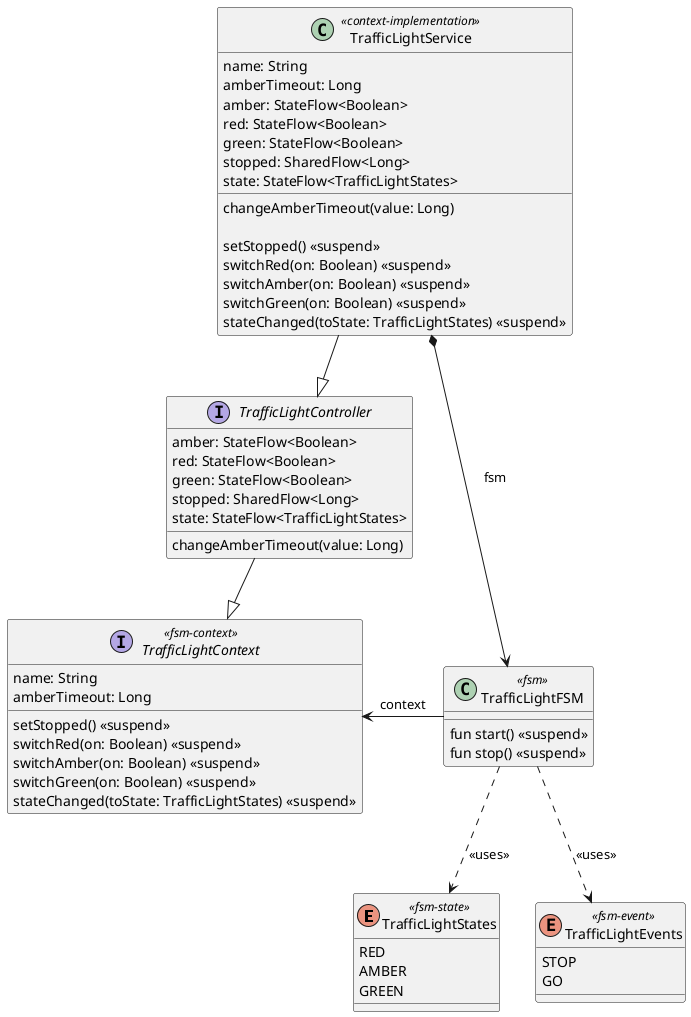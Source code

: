 @startuml

enum TrafficLightStates <<fsm-state>> {
    RED
    AMBER
    GREEN
}

enum TrafficLightEvents <<fsm-event>> {
    STOP
    GO
}
interface TrafficLightContext <<fsm-context>> {
    name: String
    amberTimeout: Long
    setStopped() <<suspend>>
    switchRed(on: Boolean) <<suspend>>
    switchAmber(on: Boolean) <<suspend>>
    switchGreen(on: Boolean) <<suspend>>
    stateChanged(toState: TrafficLightStates) <<suspend>>
}

interface TrafficLightController {
    amber: StateFlow<Boolean>
    red: StateFlow<Boolean>
    green: StateFlow<Boolean>
    stopped: SharedFlow<Long>
    state: StateFlow<TrafficLightStates>
    changeAmberTimeout(value: Long)
}
TrafficLightController -down-|> TrafficLightContext

class TrafficLightFSM <<fsm>> {
    fun start() <<suspend>>
    fun stop() <<suspend>>
}

TrafficLightFSM ..> TrafficLightStates: <<uses>>
TrafficLightFSM ..> TrafficLightEvents: <<uses>>
TrafficLightFSM -left-> TrafficLightContext: context

class TrafficLightService <<context-implementation>> {
    name: String
    amberTimeout: Long
    amber: StateFlow<Boolean>
    red: StateFlow<Boolean>
    green: StateFlow<Boolean>
    stopped: SharedFlow<Long>
    state: StateFlow<TrafficLightStates>
    changeAmberTimeout(value: Long)

    setStopped() <<suspend>>
    switchRed(on: Boolean) <<suspend>>
    switchAmber(on: Boolean) <<suspend>>
    switchGreen(on: Boolean) <<suspend>>
    stateChanged(toState: TrafficLightStates) <<suspend>>
}

TrafficLightService --|> TrafficLightController
TrafficLightService *--> TrafficLightFSM: fsm

@enduml